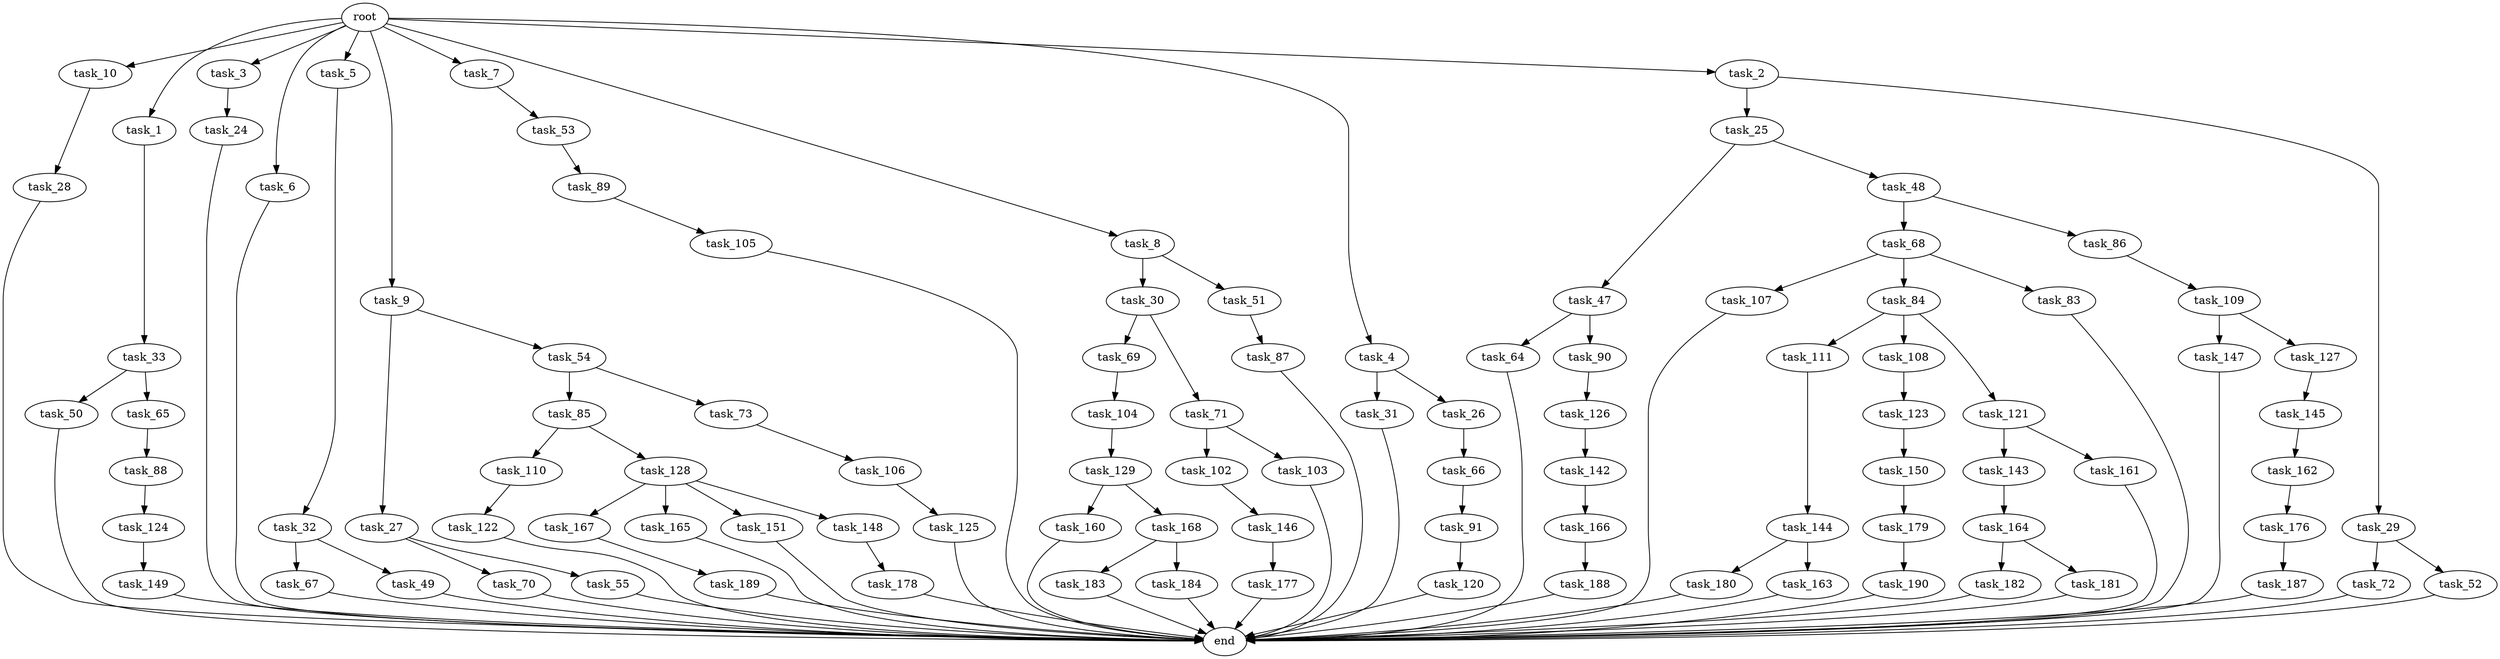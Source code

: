digraph G {
  task_110 [size="137438953472.000000"];
  task_31 [size="695784701952.000000"];
  task_33 [size="137438953472.000000"];
  task_147 [size="858993459200.000000"];
  task_47 [size="858993459200.000000"];
  task_142 [size="77309411328.000000"];
  task_167 [size="34359738368.000000"];
  task_106 [size="77309411328.000000"];
  task_177 [size="309237645312.000000"];
  task_102 [size="309237645312.000000"];
  task_165 [size="34359738368.000000"];
  task_32 [size="695784701952.000000"];
  task_123 [size="214748364800.000000"];
  task_30 [size="695784701952.000000"];
  task_111 [size="309237645312.000000"];
  task_10 [size="1024.000000"];
  end [size="0.000000"];
  task_27 [size="34359738368.000000"];
  task_164 [size="420906795008.000000"];
  task_104 [size="309237645312.000000"];
  task_143 [size="77309411328.000000"];
  task_70 [size="420906795008.000000"];
  task_53 [size="77309411328.000000"];
  task_122 [size="77309411328.000000"];
  task_1 [size="1024.000000"];
  task_187 [size="858993459200.000000"];
  task_68 [size="77309411328.000000"];
  task_3 [size="1024.000000"];
  task_6 [size="1024.000000"];
  task_161 [size="77309411328.000000"];
  task_85 [size="309237645312.000000"];
  task_160 [size="858993459200.000000"];
  task_26 [size="695784701952.000000"];
  task_5 [size="1024.000000"];
  task_25 [size="420906795008.000000"];
  task_145 [size="34359738368.000000"];
  task_166 [size="309237645312.000000"];
  task_183 [size="695784701952.000000"];
  task_188 [size="214748364800.000000"];
  task_162 [size="549755813888.000000"];
  task_146 [size="137438953472.000000"];
  task_28 [size="420906795008.000000"];
  task_51 [size="695784701952.000000"];
  task_9 [size="1024.000000"];
  task_66 [size="34359738368.000000"];
  task_67 [size="34359738368.000000"];
  task_29 [size="420906795008.000000"];
  task_182 [size="858993459200.000000"];
  task_176 [size="858993459200.000000"];
  task_179 [size="214748364800.000000"];
  task_64 [size="695784701952.000000"];
  task_144 [size="137438953472.000000"];
  task_180 [size="549755813888.000000"];
  task_108 [size="309237645312.000000"];
  task_120 [size="77309411328.000000"];
  task_69 [size="309237645312.000000"];
  task_89 [size="137438953472.000000"];
  task_121 [size="309237645312.000000"];
  task_90 [size="695784701952.000000"];
  task_149 [size="420906795008.000000"];
  task_91 [size="309237645312.000000"];
  task_125 [size="137438953472.000000"];
  task_151 [size="34359738368.000000"];
  task_189 [size="214748364800.000000"];
  task_129 [size="137438953472.000000"];
  task_72 [size="858993459200.000000"];
  task_107 [size="34359738368.000000"];
  task_84 [size="34359738368.000000"];
  task_88 [size="858993459200.000000"];
  task_48 [size="858993459200.000000"];
  task_184 [size="695784701952.000000"];
  task_126 [size="695784701952.000000"];
  task_7 [size="1024.000000"];
  task_50 [size="420906795008.000000"];
  task_103 [size="309237645312.000000"];
  task_24 [size="420906795008.000000"];
  task_150 [size="34359738368.000000"];
  task_8 [size="1024.000000"];
  task_128 [size="137438953472.000000"];
  root [size="0.000000"];
  task_49 [size="34359738368.000000"];
  task_127 [size="858993459200.000000"];
  task_124 [size="34359738368.000000"];
  task_86 [size="77309411328.000000"];
  task_168 [size="858993459200.000000"];
  task_55 [size="420906795008.000000"];
  task_163 [size="549755813888.000000"];
  task_181 [size="858993459200.000000"];
  task_148 [size="34359738368.000000"];
  task_87 [size="34359738368.000000"];
  task_52 [size="858993459200.000000"];
  task_73 [size="309237645312.000000"];
  task_105 [size="77309411328.000000"];
  task_4 [size="1024.000000"];
  task_83 [size="34359738368.000000"];
  task_190 [size="77309411328.000000"];
  task_109 [size="309237645312.000000"];
  task_71 [size="309237645312.000000"];
  task_2 [size="1024.000000"];
  task_178 [size="309237645312.000000"];
  task_54 [size="34359738368.000000"];
  task_65 [size="420906795008.000000"];

  task_110 -> task_122 [size="75497472.000000"];
  task_31 -> end [size="1.000000"];
  task_33 -> task_50 [size="411041792.000000"];
  task_33 -> task_65 [size="411041792.000000"];
  task_147 -> end [size="1.000000"];
  task_47 -> task_90 [size="679477248.000000"];
  task_47 -> task_64 [size="679477248.000000"];
  task_142 -> task_166 [size="301989888.000000"];
  task_167 -> task_189 [size="209715200.000000"];
  task_106 -> task_125 [size="134217728.000000"];
  task_177 -> end [size="1.000000"];
  task_102 -> task_146 [size="134217728.000000"];
  task_165 -> end [size="1.000000"];
  task_32 -> task_67 [size="33554432.000000"];
  task_32 -> task_49 [size="33554432.000000"];
  task_123 -> task_150 [size="33554432.000000"];
  task_30 -> task_71 [size="301989888.000000"];
  task_30 -> task_69 [size="301989888.000000"];
  task_111 -> task_144 [size="134217728.000000"];
  task_10 -> task_28 [size="411041792.000000"];
  task_27 -> task_70 [size="411041792.000000"];
  task_27 -> task_55 [size="411041792.000000"];
  task_164 -> task_182 [size="838860800.000000"];
  task_164 -> task_181 [size="838860800.000000"];
  task_104 -> task_129 [size="134217728.000000"];
  task_143 -> task_164 [size="411041792.000000"];
  task_70 -> end [size="1.000000"];
  task_53 -> task_89 [size="134217728.000000"];
  task_122 -> end [size="1.000000"];
  task_1 -> task_33 [size="134217728.000000"];
  task_187 -> end [size="1.000000"];
  task_68 -> task_83 [size="33554432.000000"];
  task_68 -> task_84 [size="33554432.000000"];
  task_68 -> task_107 [size="33554432.000000"];
  task_3 -> task_24 [size="411041792.000000"];
  task_6 -> end [size="1.000000"];
  task_161 -> end [size="1.000000"];
  task_85 -> task_110 [size="134217728.000000"];
  task_85 -> task_128 [size="134217728.000000"];
  task_160 -> end [size="1.000000"];
  task_26 -> task_66 [size="33554432.000000"];
  task_5 -> task_32 [size="679477248.000000"];
  task_25 -> task_48 [size="838860800.000000"];
  task_25 -> task_47 [size="838860800.000000"];
  task_145 -> task_162 [size="536870912.000000"];
  task_166 -> task_188 [size="209715200.000000"];
  task_183 -> end [size="1.000000"];
  task_188 -> end [size="1.000000"];
  task_162 -> task_176 [size="838860800.000000"];
  task_146 -> task_177 [size="301989888.000000"];
  task_28 -> end [size="1.000000"];
  task_51 -> task_87 [size="33554432.000000"];
  task_9 -> task_27 [size="33554432.000000"];
  task_9 -> task_54 [size="33554432.000000"];
  task_66 -> task_91 [size="301989888.000000"];
  task_67 -> end [size="1.000000"];
  task_29 -> task_72 [size="838860800.000000"];
  task_29 -> task_52 [size="838860800.000000"];
  task_182 -> end [size="1.000000"];
  task_176 -> task_187 [size="838860800.000000"];
  task_179 -> task_190 [size="75497472.000000"];
  task_64 -> end [size="1.000000"];
  task_144 -> task_180 [size="536870912.000000"];
  task_144 -> task_163 [size="536870912.000000"];
  task_180 -> end [size="1.000000"];
  task_108 -> task_123 [size="209715200.000000"];
  task_120 -> end [size="1.000000"];
  task_69 -> task_104 [size="301989888.000000"];
  task_89 -> task_105 [size="75497472.000000"];
  task_121 -> task_143 [size="75497472.000000"];
  task_121 -> task_161 [size="75497472.000000"];
  task_90 -> task_126 [size="679477248.000000"];
  task_149 -> end [size="1.000000"];
  task_91 -> task_120 [size="75497472.000000"];
  task_125 -> end [size="1.000000"];
  task_151 -> end [size="1.000000"];
  task_189 -> end [size="1.000000"];
  task_129 -> task_168 [size="838860800.000000"];
  task_129 -> task_160 [size="838860800.000000"];
  task_72 -> end [size="1.000000"];
  task_107 -> end [size="1.000000"];
  task_84 -> task_121 [size="301989888.000000"];
  task_84 -> task_111 [size="301989888.000000"];
  task_84 -> task_108 [size="301989888.000000"];
  task_88 -> task_124 [size="33554432.000000"];
  task_48 -> task_68 [size="75497472.000000"];
  task_48 -> task_86 [size="75497472.000000"];
  task_184 -> end [size="1.000000"];
  task_126 -> task_142 [size="75497472.000000"];
  task_7 -> task_53 [size="75497472.000000"];
  task_50 -> end [size="1.000000"];
  task_103 -> end [size="1.000000"];
  task_24 -> end [size="1.000000"];
  task_150 -> task_179 [size="209715200.000000"];
  task_8 -> task_30 [size="679477248.000000"];
  task_8 -> task_51 [size="679477248.000000"];
  task_128 -> task_151 [size="33554432.000000"];
  task_128 -> task_165 [size="33554432.000000"];
  task_128 -> task_148 [size="33554432.000000"];
  task_128 -> task_167 [size="33554432.000000"];
  root -> task_9 [size="1.000000"];
  root -> task_5 [size="1.000000"];
  root -> task_7 [size="1.000000"];
  root -> task_10 [size="1.000000"];
  root -> task_2 [size="1.000000"];
  root -> task_1 [size="1.000000"];
  root -> task_8 [size="1.000000"];
  root -> task_4 [size="1.000000"];
  root -> task_3 [size="1.000000"];
  root -> task_6 [size="1.000000"];
  task_49 -> end [size="1.000000"];
  task_127 -> task_145 [size="33554432.000000"];
  task_124 -> task_149 [size="411041792.000000"];
  task_86 -> task_109 [size="301989888.000000"];
  task_168 -> task_184 [size="679477248.000000"];
  task_168 -> task_183 [size="679477248.000000"];
  task_55 -> end [size="1.000000"];
  task_163 -> end [size="1.000000"];
  task_181 -> end [size="1.000000"];
  task_148 -> task_178 [size="301989888.000000"];
  task_87 -> end [size="1.000000"];
  task_52 -> end [size="1.000000"];
  task_73 -> task_106 [size="75497472.000000"];
  task_105 -> end [size="1.000000"];
  task_4 -> task_26 [size="679477248.000000"];
  task_4 -> task_31 [size="679477248.000000"];
  task_83 -> end [size="1.000000"];
  task_190 -> end [size="1.000000"];
  task_109 -> task_127 [size="838860800.000000"];
  task_109 -> task_147 [size="838860800.000000"];
  task_71 -> task_103 [size="301989888.000000"];
  task_71 -> task_102 [size="301989888.000000"];
  task_2 -> task_25 [size="411041792.000000"];
  task_2 -> task_29 [size="411041792.000000"];
  task_178 -> end [size="1.000000"];
  task_54 -> task_73 [size="301989888.000000"];
  task_54 -> task_85 [size="301989888.000000"];
  task_65 -> task_88 [size="838860800.000000"];
}
